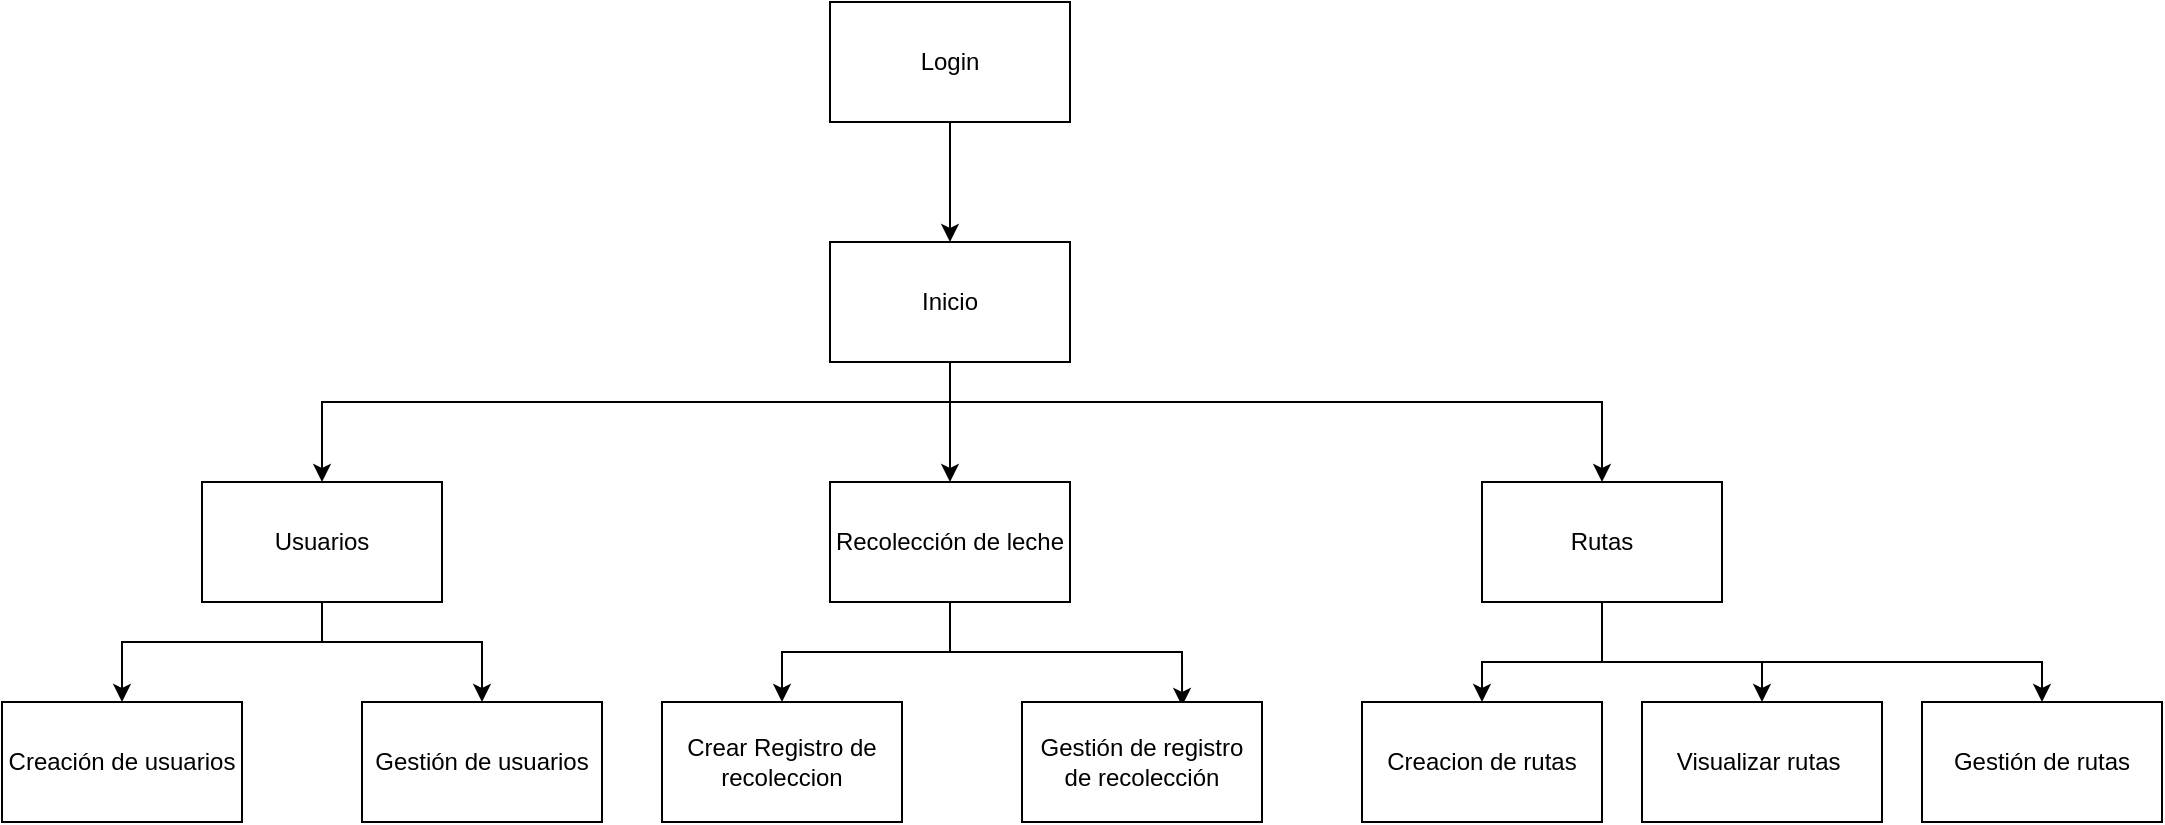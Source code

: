 <mxfile version="21.7.4" type="onedrive">
  <diagram name="Página-1" id="vfr_vWMDUHf1cCDV8mc6">
    <mxGraphModel grid="1" page="1" gridSize="10" guides="1" tooltips="1" connect="1" arrows="1" fold="1" pageScale="1" pageWidth="827" pageHeight="1169" math="0" shadow="0">
      <root>
        <mxCell id="0" />
        <mxCell id="1" parent="0" />
        <mxCell id="3sn_ox3UaPIHryQsql5X-8" style="edgeStyle=orthogonalEdgeStyle;rounded=0;orthogonalLoop=1;jettySize=auto;html=1;" edge="1" parent="1" source="3sn_ox3UaPIHryQsql5X-1" target="3sn_ox3UaPIHryQsql5X-2">
          <mxGeometry relative="1" as="geometry" />
        </mxCell>
        <mxCell id="3sn_ox3UaPIHryQsql5X-1" value="Login" style="rounded=0;whiteSpace=wrap;html=1;" vertex="1" parent="1">
          <mxGeometry x="354" y="40" width="120" height="60" as="geometry" />
        </mxCell>
        <mxCell id="3sn_ox3UaPIHryQsql5X-9" style="edgeStyle=orthogonalEdgeStyle;rounded=0;orthogonalLoop=1;jettySize=auto;html=1;entryX=0.5;entryY=0;entryDx=0;entryDy=0;" edge="1" parent="1" source="3sn_ox3UaPIHryQsql5X-2" target="3sn_ox3UaPIHryQsql5X-3">
          <mxGeometry relative="1" as="geometry">
            <Array as="points">
              <mxPoint x="414" y="240" />
              <mxPoint x="100" y="240" />
            </Array>
          </mxGeometry>
        </mxCell>
        <mxCell id="3sn_ox3UaPIHryQsql5X-12" style="edgeStyle=orthogonalEdgeStyle;rounded=0;orthogonalLoop=1;jettySize=auto;html=1;" edge="1" parent="1" source="3sn_ox3UaPIHryQsql5X-2" target="3sn_ox3UaPIHryQsql5X-4">
          <mxGeometry relative="1" as="geometry" />
        </mxCell>
        <mxCell id="3sn_ox3UaPIHryQsql5X-13" style="edgeStyle=orthogonalEdgeStyle;rounded=0;orthogonalLoop=1;jettySize=auto;html=1;entryX=0.5;entryY=0;entryDx=0;entryDy=0;" edge="1" parent="1" source="3sn_ox3UaPIHryQsql5X-2" target="3sn_ox3UaPIHryQsql5X-5">
          <mxGeometry relative="1" as="geometry">
            <Array as="points">
              <mxPoint x="414" y="240" />
              <mxPoint x="740" y="240" />
            </Array>
          </mxGeometry>
        </mxCell>
        <mxCell id="3sn_ox3UaPIHryQsql5X-2" value="Inicio" style="rounded=0;whiteSpace=wrap;html=1;" vertex="1" parent="1">
          <mxGeometry x="354" y="160" width="120" height="60" as="geometry" />
        </mxCell>
        <mxCell id="3sn_ox3UaPIHryQsql5X-10" style="edgeStyle=orthogonalEdgeStyle;rounded=0;orthogonalLoop=1;jettySize=auto;html=1;" edge="1" parent="1" source="3sn_ox3UaPIHryQsql5X-3" target="3sn_ox3UaPIHryQsql5X-6">
          <mxGeometry relative="1" as="geometry">
            <Array as="points">
              <mxPoint x="100" y="360" />
              <mxPoint y="360" />
            </Array>
          </mxGeometry>
        </mxCell>
        <mxCell id="3sn_ox3UaPIHryQsql5X-11" style="edgeStyle=orthogonalEdgeStyle;rounded=0;orthogonalLoop=1;jettySize=auto;html=1;entryX=0.5;entryY=0;entryDx=0;entryDy=0;" edge="1" parent="1" source="3sn_ox3UaPIHryQsql5X-3" target="3sn_ox3UaPIHryQsql5X-7">
          <mxGeometry relative="1" as="geometry">
            <Array as="points">
              <mxPoint x="100" y="360" />
              <mxPoint x="180" y="360" />
            </Array>
          </mxGeometry>
        </mxCell>
        <mxCell id="3sn_ox3UaPIHryQsql5X-3" value="Usuarios" style="rounded=0;whiteSpace=wrap;html=1;" vertex="1" parent="1">
          <mxGeometry x="40" y="280" width="120" height="60" as="geometry" />
        </mxCell>
        <mxCell id="3sn_ox3UaPIHryQsql5X-16" style="edgeStyle=orthogonalEdgeStyle;rounded=0;orthogonalLoop=1;jettySize=auto;html=1;entryX=0.5;entryY=0;entryDx=0;entryDy=0;" edge="1" parent="1" source="3sn_ox3UaPIHryQsql5X-4" target="3sn_ox3UaPIHryQsql5X-14">
          <mxGeometry relative="1" as="geometry" />
        </mxCell>
        <mxCell id="3sn_ox3UaPIHryQsql5X-17" style="edgeStyle=orthogonalEdgeStyle;rounded=0;orthogonalLoop=1;jettySize=auto;html=1;entryX=0.667;entryY=0.033;entryDx=0;entryDy=0;entryPerimeter=0;" edge="1" parent="1" source="3sn_ox3UaPIHryQsql5X-4" target="3sn_ox3UaPIHryQsql5X-15">
          <mxGeometry relative="1" as="geometry" />
        </mxCell>
        <mxCell id="3sn_ox3UaPIHryQsql5X-4" value="Recolección de leche" style="rounded=0;whiteSpace=wrap;html=1;" vertex="1" parent="1">
          <mxGeometry x="354" y="280" width="120" height="60" as="geometry" />
        </mxCell>
        <mxCell id="3sn_ox3UaPIHryQsql5X-20" style="edgeStyle=orthogonalEdgeStyle;rounded=0;orthogonalLoop=1;jettySize=auto;html=1;entryX=0.5;entryY=0;entryDx=0;entryDy=0;" edge="1" parent="1" source="3sn_ox3UaPIHryQsql5X-5" target="3sn_ox3UaPIHryQsql5X-18">
          <mxGeometry relative="1" as="geometry">
            <Array as="points">
              <mxPoint x="740" y="370" />
              <mxPoint x="680" y="370" />
            </Array>
          </mxGeometry>
        </mxCell>
        <mxCell id="3sn_ox3UaPIHryQsql5X-21" style="edgeStyle=orthogonalEdgeStyle;rounded=0;orthogonalLoop=1;jettySize=auto;html=1;" edge="1" parent="1" source="3sn_ox3UaPIHryQsql5X-5" target="3sn_ox3UaPIHryQsql5X-19">
          <mxGeometry relative="1" as="geometry">
            <Array as="points">
              <mxPoint x="740" y="370" />
              <mxPoint x="960" y="370" />
            </Array>
          </mxGeometry>
        </mxCell>
        <mxCell id="3sn_ox3UaPIHryQsql5X-23" style="edgeStyle=orthogonalEdgeStyle;rounded=0;orthogonalLoop=1;jettySize=auto;html=1;" edge="1" parent="1" source="3sn_ox3UaPIHryQsql5X-5" target="3sn_ox3UaPIHryQsql5X-22">
          <mxGeometry relative="1" as="geometry">
            <Array as="points">
              <mxPoint x="740" y="370" />
              <mxPoint x="820" y="370" />
            </Array>
          </mxGeometry>
        </mxCell>
        <mxCell id="3sn_ox3UaPIHryQsql5X-5" value="Rutas" style="rounded=0;whiteSpace=wrap;html=1;" vertex="1" parent="1">
          <mxGeometry x="680" y="280" width="120" height="60" as="geometry" />
        </mxCell>
        <mxCell id="3sn_ox3UaPIHryQsql5X-6" value="Creación de usuarios" style="rounded=0;whiteSpace=wrap;html=1;" vertex="1" parent="1">
          <mxGeometry x="-60" y="390" width="120" height="60" as="geometry" />
        </mxCell>
        <mxCell id="3sn_ox3UaPIHryQsql5X-7" value="Gestión de usuarios" style="rounded=0;whiteSpace=wrap;html=1;" vertex="1" parent="1">
          <mxGeometry x="120" y="390" width="120" height="60" as="geometry" />
        </mxCell>
        <mxCell id="3sn_ox3UaPIHryQsql5X-14" value="Crear Registro de recoleccion" style="rounded=0;whiteSpace=wrap;html=1;" vertex="1" parent="1">
          <mxGeometry x="270" y="390" width="120" height="60" as="geometry" />
        </mxCell>
        <mxCell id="3sn_ox3UaPIHryQsql5X-15" value="Gestión de registro de recolección" style="rounded=0;whiteSpace=wrap;html=1;" vertex="1" parent="1">
          <mxGeometry x="450" y="390" width="120" height="60" as="geometry" />
        </mxCell>
        <mxCell id="3sn_ox3UaPIHryQsql5X-18" value="Creacion de rutas" style="rounded=0;whiteSpace=wrap;html=1;" vertex="1" parent="1">
          <mxGeometry x="620" y="390" width="120" height="60" as="geometry" />
        </mxCell>
        <mxCell id="3sn_ox3UaPIHryQsql5X-19" value="Gestión de rutas" style="rounded=0;whiteSpace=wrap;html=1;" vertex="1" parent="1">
          <mxGeometry x="900" y="390" width="120" height="60" as="geometry" />
        </mxCell>
        <mxCell id="3sn_ox3UaPIHryQsql5X-22" value="Visualizar rutas&amp;nbsp;" style="rounded=0;whiteSpace=wrap;html=1;" vertex="1" parent="1">
          <mxGeometry x="760" y="390" width="120" height="60" as="geometry" />
        </mxCell>
      </root>
    </mxGraphModel>
  </diagram>
</mxfile>
